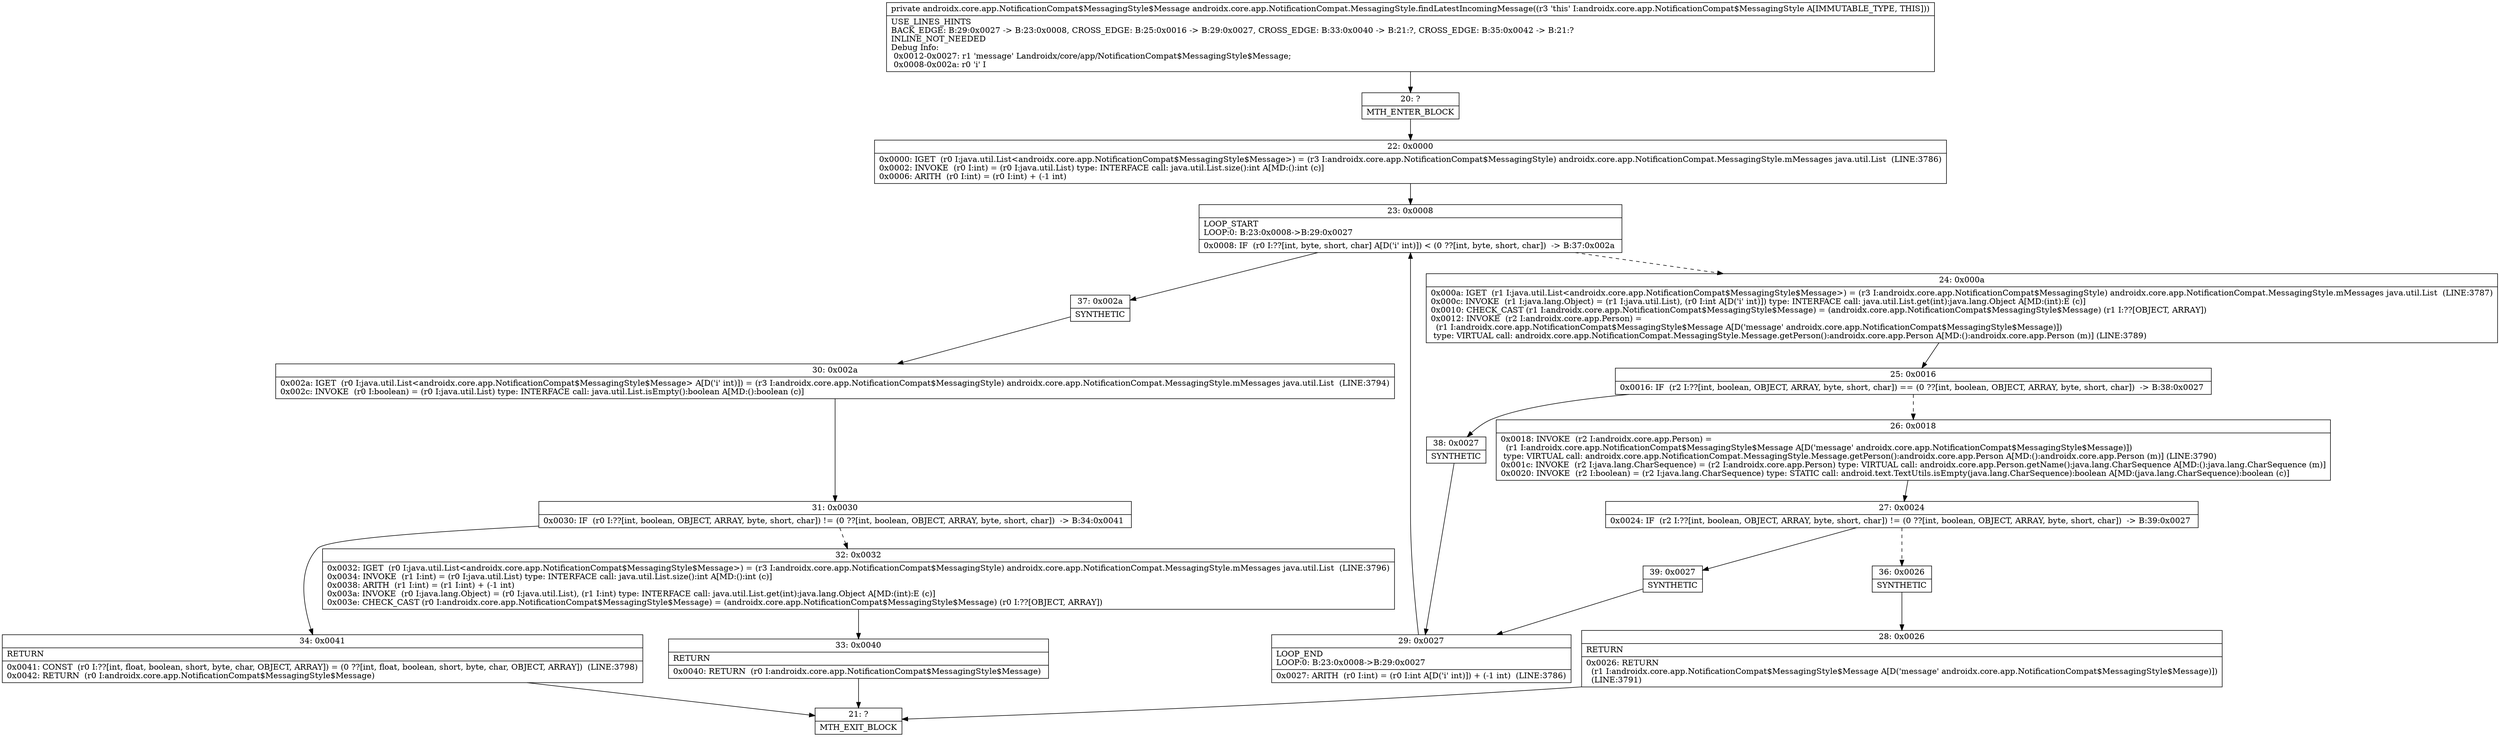 digraph "CFG forandroidx.core.app.NotificationCompat.MessagingStyle.findLatestIncomingMessage()Landroidx\/core\/app\/NotificationCompat$MessagingStyle$Message;" {
Node_20 [shape=record,label="{20\:\ ?|MTH_ENTER_BLOCK\l}"];
Node_22 [shape=record,label="{22\:\ 0x0000|0x0000: IGET  (r0 I:java.util.List\<androidx.core.app.NotificationCompat$MessagingStyle$Message\>) = (r3 I:androidx.core.app.NotificationCompat$MessagingStyle) androidx.core.app.NotificationCompat.MessagingStyle.mMessages java.util.List  (LINE:3786)\l0x0002: INVOKE  (r0 I:int) = (r0 I:java.util.List) type: INTERFACE call: java.util.List.size():int A[MD:():int (c)]\l0x0006: ARITH  (r0 I:int) = (r0 I:int) + (\-1 int) \l}"];
Node_23 [shape=record,label="{23\:\ 0x0008|LOOP_START\lLOOP:0: B:23:0x0008\-\>B:29:0x0027\l|0x0008: IF  (r0 I:??[int, byte, short, char] A[D('i' int)]) \< (0 ??[int, byte, short, char])  \-\> B:37:0x002a \l}"];
Node_24 [shape=record,label="{24\:\ 0x000a|0x000a: IGET  (r1 I:java.util.List\<androidx.core.app.NotificationCompat$MessagingStyle$Message\>) = (r3 I:androidx.core.app.NotificationCompat$MessagingStyle) androidx.core.app.NotificationCompat.MessagingStyle.mMessages java.util.List  (LINE:3787)\l0x000c: INVOKE  (r1 I:java.lang.Object) = (r1 I:java.util.List), (r0 I:int A[D('i' int)]) type: INTERFACE call: java.util.List.get(int):java.lang.Object A[MD:(int):E (c)]\l0x0010: CHECK_CAST (r1 I:androidx.core.app.NotificationCompat$MessagingStyle$Message) = (androidx.core.app.NotificationCompat$MessagingStyle$Message) (r1 I:??[OBJECT, ARRAY]) \l0x0012: INVOKE  (r2 I:androidx.core.app.Person) = \l  (r1 I:androidx.core.app.NotificationCompat$MessagingStyle$Message A[D('message' androidx.core.app.NotificationCompat$MessagingStyle$Message)])\l type: VIRTUAL call: androidx.core.app.NotificationCompat.MessagingStyle.Message.getPerson():androidx.core.app.Person A[MD:():androidx.core.app.Person (m)] (LINE:3789)\l}"];
Node_25 [shape=record,label="{25\:\ 0x0016|0x0016: IF  (r2 I:??[int, boolean, OBJECT, ARRAY, byte, short, char]) == (0 ??[int, boolean, OBJECT, ARRAY, byte, short, char])  \-\> B:38:0x0027 \l}"];
Node_26 [shape=record,label="{26\:\ 0x0018|0x0018: INVOKE  (r2 I:androidx.core.app.Person) = \l  (r1 I:androidx.core.app.NotificationCompat$MessagingStyle$Message A[D('message' androidx.core.app.NotificationCompat$MessagingStyle$Message)])\l type: VIRTUAL call: androidx.core.app.NotificationCompat.MessagingStyle.Message.getPerson():androidx.core.app.Person A[MD:():androidx.core.app.Person (m)] (LINE:3790)\l0x001c: INVOKE  (r2 I:java.lang.CharSequence) = (r2 I:androidx.core.app.Person) type: VIRTUAL call: androidx.core.app.Person.getName():java.lang.CharSequence A[MD:():java.lang.CharSequence (m)]\l0x0020: INVOKE  (r2 I:boolean) = (r2 I:java.lang.CharSequence) type: STATIC call: android.text.TextUtils.isEmpty(java.lang.CharSequence):boolean A[MD:(java.lang.CharSequence):boolean (c)]\l}"];
Node_27 [shape=record,label="{27\:\ 0x0024|0x0024: IF  (r2 I:??[int, boolean, OBJECT, ARRAY, byte, short, char]) != (0 ??[int, boolean, OBJECT, ARRAY, byte, short, char])  \-\> B:39:0x0027 \l}"];
Node_36 [shape=record,label="{36\:\ 0x0026|SYNTHETIC\l}"];
Node_28 [shape=record,label="{28\:\ 0x0026|RETURN\l|0x0026: RETURN  \l  (r1 I:androidx.core.app.NotificationCompat$MessagingStyle$Message A[D('message' androidx.core.app.NotificationCompat$MessagingStyle$Message)])\l  (LINE:3791)\l}"];
Node_21 [shape=record,label="{21\:\ ?|MTH_EXIT_BLOCK\l}"];
Node_39 [shape=record,label="{39\:\ 0x0027|SYNTHETIC\l}"];
Node_29 [shape=record,label="{29\:\ 0x0027|LOOP_END\lLOOP:0: B:23:0x0008\-\>B:29:0x0027\l|0x0027: ARITH  (r0 I:int) = (r0 I:int A[D('i' int)]) + (\-1 int)  (LINE:3786)\l}"];
Node_38 [shape=record,label="{38\:\ 0x0027|SYNTHETIC\l}"];
Node_37 [shape=record,label="{37\:\ 0x002a|SYNTHETIC\l}"];
Node_30 [shape=record,label="{30\:\ 0x002a|0x002a: IGET  (r0 I:java.util.List\<androidx.core.app.NotificationCompat$MessagingStyle$Message\> A[D('i' int)]) = (r3 I:androidx.core.app.NotificationCompat$MessagingStyle) androidx.core.app.NotificationCompat.MessagingStyle.mMessages java.util.List  (LINE:3794)\l0x002c: INVOKE  (r0 I:boolean) = (r0 I:java.util.List) type: INTERFACE call: java.util.List.isEmpty():boolean A[MD:():boolean (c)]\l}"];
Node_31 [shape=record,label="{31\:\ 0x0030|0x0030: IF  (r0 I:??[int, boolean, OBJECT, ARRAY, byte, short, char]) != (0 ??[int, boolean, OBJECT, ARRAY, byte, short, char])  \-\> B:34:0x0041 \l}"];
Node_32 [shape=record,label="{32\:\ 0x0032|0x0032: IGET  (r0 I:java.util.List\<androidx.core.app.NotificationCompat$MessagingStyle$Message\>) = (r3 I:androidx.core.app.NotificationCompat$MessagingStyle) androidx.core.app.NotificationCompat.MessagingStyle.mMessages java.util.List  (LINE:3796)\l0x0034: INVOKE  (r1 I:int) = (r0 I:java.util.List) type: INTERFACE call: java.util.List.size():int A[MD:():int (c)]\l0x0038: ARITH  (r1 I:int) = (r1 I:int) + (\-1 int) \l0x003a: INVOKE  (r0 I:java.lang.Object) = (r0 I:java.util.List), (r1 I:int) type: INTERFACE call: java.util.List.get(int):java.lang.Object A[MD:(int):E (c)]\l0x003e: CHECK_CAST (r0 I:androidx.core.app.NotificationCompat$MessagingStyle$Message) = (androidx.core.app.NotificationCompat$MessagingStyle$Message) (r0 I:??[OBJECT, ARRAY]) \l}"];
Node_33 [shape=record,label="{33\:\ 0x0040|RETURN\l|0x0040: RETURN  (r0 I:androidx.core.app.NotificationCompat$MessagingStyle$Message) \l}"];
Node_34 [shape=record,label="{34\:\ 0x0041|RETURN\l|0x0041: CONST  (r0 I:??[int, float, boolean, short, byte, char, OBJECT, ARRAY]) = (0 ??[int, float, boolean, short, byte, char, OBJECT, ARRAY])  (LINE:3798)\l0x0042: RETURN  (r0 I:androidx.core.app.NotificationCompat$MessagingStyle$Message) \l}"];
MethodNode[shape=record,label="{private androidx.core.app.NotificationCompat$MessagingStyle$Message androidx.core.app.NotificationCompat.MessagingStyle.findLatestIncomingMessage((r3 'this' I:androidx.core.app.NotificationCompat$MessagingStyle A[IMMUTABLE_TYPE, THIS]))  | USE_LINES_HINTS\lBACK_EDGE: B:29:0x0027 \-\> B:23:0x0008, CROSS_EDGE: B:25:0x0016 \-\> B:29:0x0027, CROSS_EDGE: B:33:0x0040 \-\> B:21:?, CROSS_EDGE: B:35:0x0042 \-\> B:21:?\lINLINE_NOT_NEEDED\lDebug Info:\l  0x0012\-0x0027: r1 'message' Landroidx\/core\/app\/NotificationCompat$MessagingStyle$Message;\l  0x0008\-0x002a: r0 'i' I\l}"];
MethodNode -> Node_20;Node_20 -> Node_22;
Node_22 -> Node_23;
Node_23 -> Node_24[style=dashed];
Node_23 -> Node_37;
Node_24 -> Node_25;
Node_25 -> Node_26[style=dashed];
Node_25 -> Node_38;
Node_26 -> Node_27;
Node_27 -> Node_36[style=dashed];
Node_27 -> Node_39;
Node_36 -> Node_28;
Node_28 -> Node_21;
Node_39 -> Node_29;
Node_29 -> Node_23;
Node_38 -> Node_29;
Node_37 -> Node_30;
Node_30 -> Node_31;
Node_31 -> Node_32[style=dashed];
Node_31 -> Node_34;
Node_32 -> Node_33;
Node_33 -> Node_21;
Node_34 -> Node_21;
}

